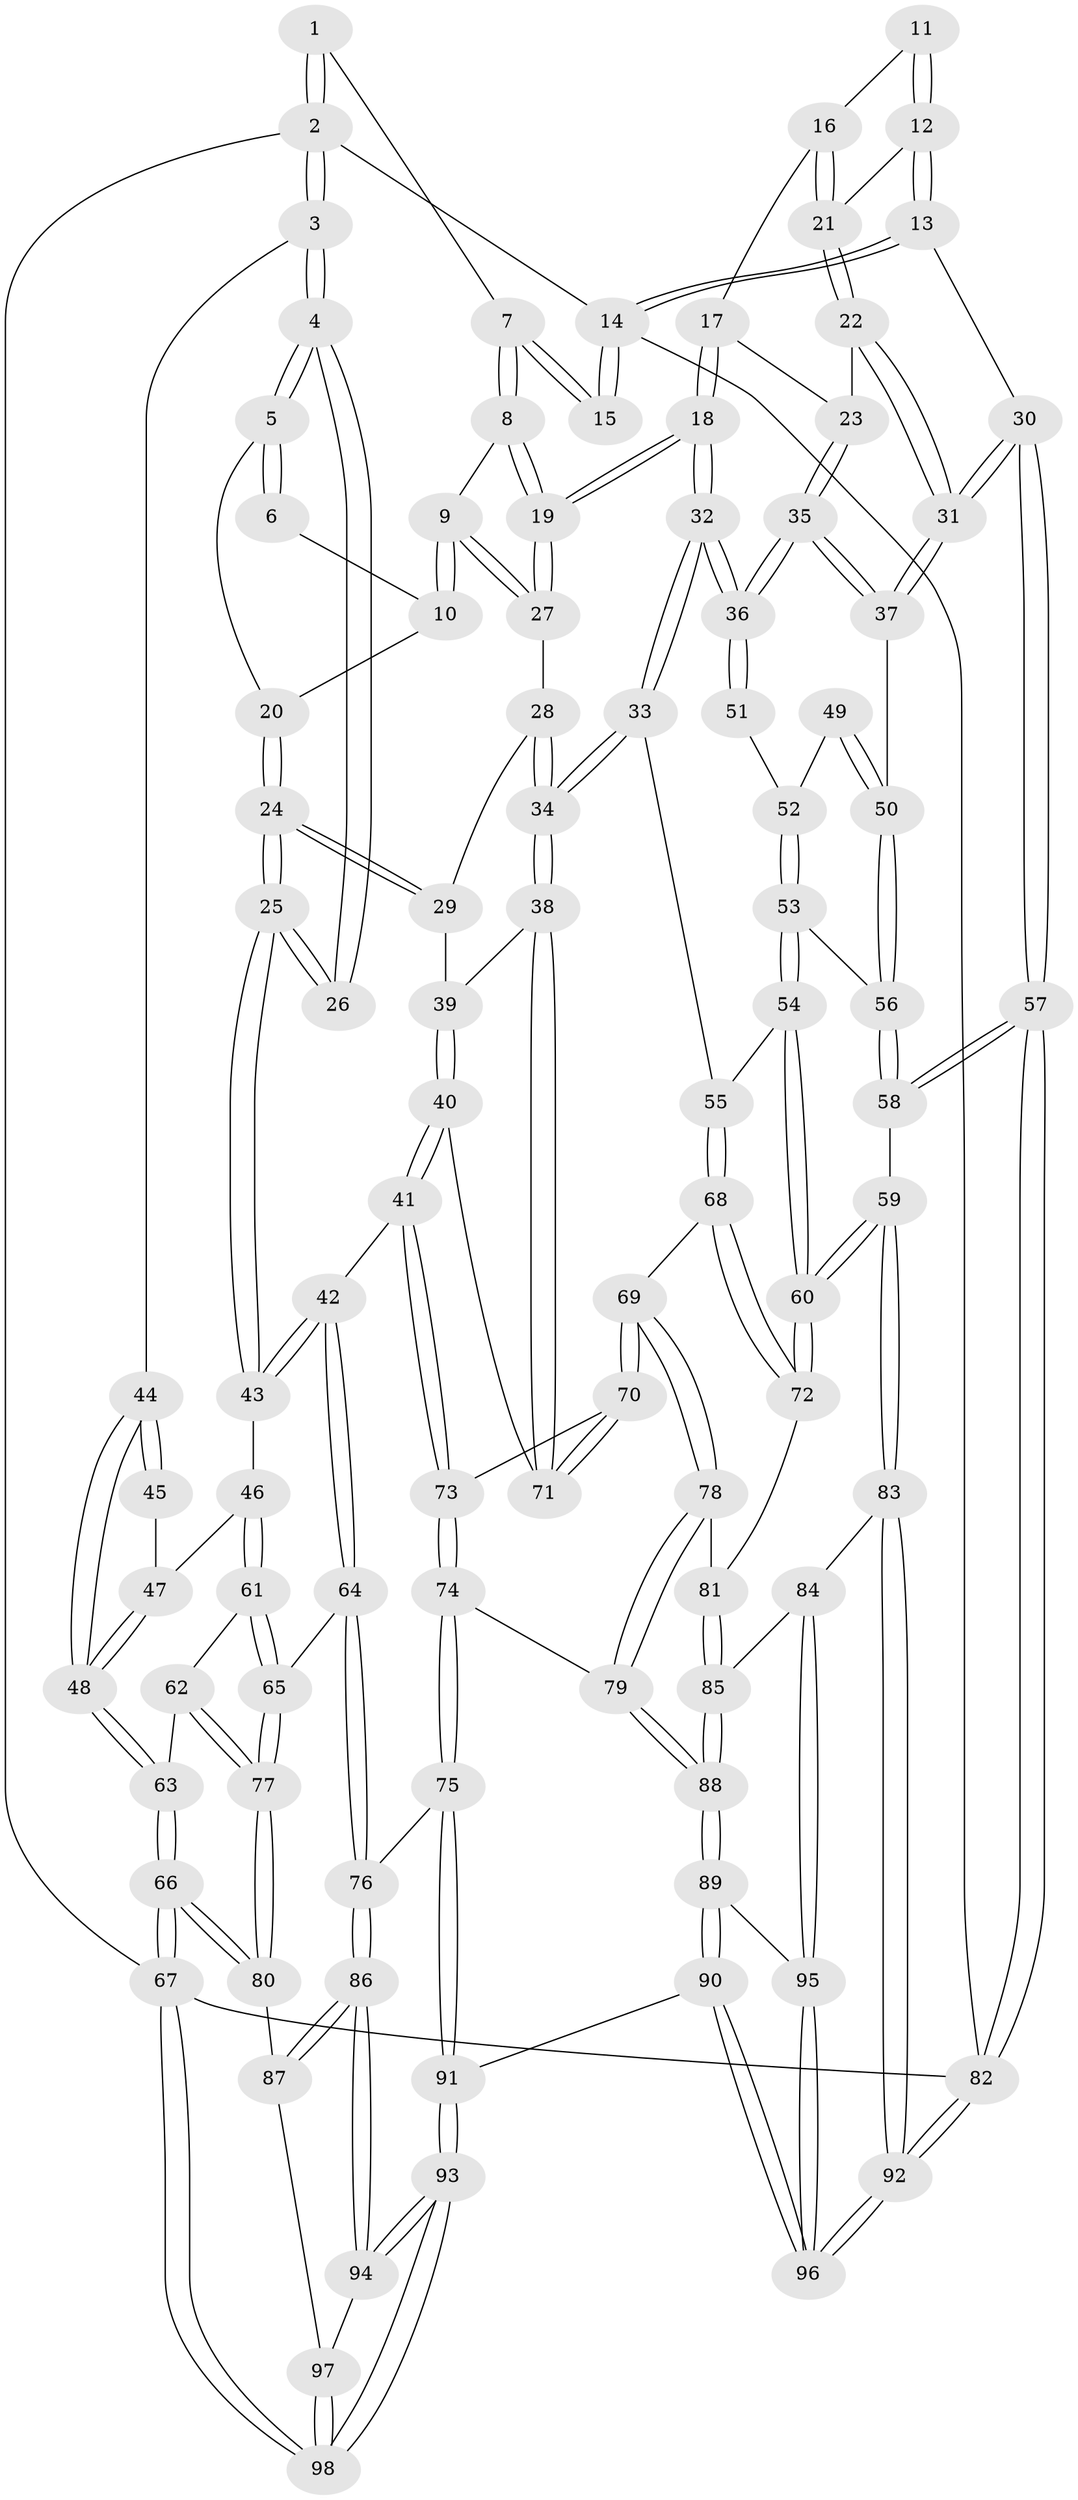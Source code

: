 // Generated by graph-tools (version 1.1) at 2025/16/03/09/25 04:16:51]
// undirected, 98 vertices, 242 edges
graph export_dot {
graph [start="1"]
  node [color=gray90,style=filled];
  1 [pos="+0.1815694076637091+0"];
  2 [pos="+0+0"];
  3 [pos="+0+0.17407658041779336"];
  4 [pos="+0+0.1928817101972421"];
  5 [pos="+0.10974855221085718+0.10891844269958735"];
  6 [pos="+0.18077723485667907+0"];
  7 [pos="+0.5434044647092872+0"];
  8 [pos="+0.5389518235197915+0"];
  9 [pos="+0.36888358904397206+0.13188612447504985"];
  10 [pos="+0.2536384410341809+0.09246693245615"];
  11 [pos="+0.8085055419289907+0"];
  12 [pos="+1+0.13177198497124065"];
  13 [pos="+1+0.14604307054335455"];
  14 [pos="+1+0"];
  15 [pos="+0.7289430963810927+0"];
  16 [pos="+0.810014474018778+0.06829934158029036"];
  17 [pos="+0.7676958655508074+0.12193222458067295"];
  18 [pos="+0.6131448860714208+0.23806108135741968"];
  19 [pos="+0.6035832459233986+0.21263129108335932"];
  20 [pos="+0.2104223284692558+0.17290730151454295"];
  21 [pos="+0.8805385435508253+0.19387717866039703"];
  22 [pos="+0.861603239798795+0.25420831569165414"];
  23 [pos="+0.7787466890445408+0.28390417033648563"];
  24 [pos="+0.22765593064976247+0.28673149071200166"];
  25 [pos="+0.19349317238900482+0.3130159993491138"];
  26 [pos="+0.12851107738586046+0.28436347523224725"];
  27 [pos="+0.369231193447033+0.15637350247124807"];
  28 [pos="+0.36018886723926374+0.20024878570347346"];
  29 [pos="+0.2742095230174701+0.27506523286943346"];
  30 [pos="+1+0.4561328279524061"];
  31 [pos="+0.9917185476425835+0.3808457281467993"];
  32 [pos="+0.6190500861083769+0.34532005294694235"];
  33 [pos="+0.6161677360809631+0.34927646911939764"];
  34 [pos="+0.5687896128617297+0.3706054156072281"];
  35 [pos="+0.719076280727066+0.3179666422964973"];
  36 [pos="+0.6725326190749368+0.33592993045885045"];
  37 [pos="+0.9013845927458258+0.39814361604496923"];
  38 [pos="+0.5453763780178971+0.3928397982929761"];
  39 [pos="+0.28037590899464837+0.28052785090254734"];
  40 [pos="+0.42790927628953385+0.46886061374968696"];
  41 [pos="+0.36534577999574935+0.5236236335267037"];
  42 [pos="+0.257877108844929+0.5312226136578954"];
  43 [pos="+0.19249786697183607+0.41645546500439284"];
  44 [pos="+0+0.1903387716461815"];
  45 [pos="+0.05196159398765142+0.367700368794435"];
  46 [pos="+0.09218364738981366+0.440242248032075"];
  47 [pos="+0.04693599496471326+0.38286103818211986"];
  48 [pos="+0+0.4343232021528012"];
  49 [pos="+0.8574357849470957+0.41690701047603973"];
  50 [pos="+0.8662290471145982+0.41677329994961326"];
  51 [pos="+0.7663574559303825+0.3896976434369451"];
  52 [pos="+0.816887007210644+0.4421109525900496"];
  53 [pos="+0.8191239240123546+0.4706903923978302"];
  54 [pos="+0.7648078551230754+0.49717464047322096"];
  55 [pos="+0.623794021058437+0.36130351584494796"];
  56 [pos="+0.8425877976735021+0.47387881039765034"];
  57 [pos="+1+0.6157609756631963"];
  58 [pos="+1+0.6574470260293205"];
  59 [pos="+0.884134366813319+0.7112152265927103"];
  60 [pos="+0.8207762195277251+0.6751313718989607"];
  61 [pos="+0.02310720947557154+0.4821811369251371"];
  62 [pos="+0+0.47100298192738155"];
  63 [pos="+0+0.4627260382530037"];
  64 [pos="+0.17244255092396482+0.6531520007788907"];
  65 [pos="+0.1632135096163588+0.6562867479714493"];
  66 [pos="+0+0.9021937302512504"];
  67 [pos="+0+1"];
  68 [pos="+0.695948729596395+0.6440405972826266"];
  69 [pos="+0.5862173029199157+0.6447134165128484"];
  70 [pos="+0.5653393085056421+0.5839009684227415"];
  71 [pos="+0.521897324127873+0.420394467362343"];
  72 [pos="+0.7263940439779095+0.6578173439277931"];
  73 [pos="+0.4090345183608171+0.6126264376342265"];
  74 [pos="+0.46492040955545055+0.7426374558703007"];
  75 [pos="+0.41001707378520874+0.7909256630771175"];
  76 [pos="+0.3259699526976268+0.79386795623845"];
  77 [pos="+0.1555560598455116+0.6615909871751072"];
  78 [pos="+0.5032598842449797+0.7243604867755755"];
  79 [pos="+0.47544366018711265+0.7419585374724066"];
  80 [pos="+0.03319797604116992+0.7755105835120206"];
  81 [pos="+0.6414103657597972+0.7606408048470249"];
  82 [pos="+1+1"];
  83 [pos="+0.8718642985938848+0.7405189286435002"];
  84 [pos="+0.8370872734261814+0.7785838230623792"];
  85 [pos="+0.6558378353386319+0.8459248389923403"];
  86 [pos="+0.2652420012832268+0.8789059041073749"];
  87 [pos="+0.11087554835292879+0.833203074090055"];
  88 [pos="+0.6195751917626539+0.8792319572099487"];
  89 [pos="+0.6162023082979945+0.9278684180628118"];
  90 [pos="+0.5498357174138573+1"];
  91 [pos="+0.48543095240592665+1"];
  92 [pos="+1+1"];
  93 [pos="+0.31333983386178565+1"];
  94 [pos="+0.2594911450260654+0.9383238455392805"];
  95 [pos="+0.7931607669488967+0.9077853417255283"];
  96 [pos="+0.78740512024135+1"];
  97 [pos="+0.15414408874375413+0.9218447639613557"];
  98 [pos="+0+1"];
  1 -- 2;
  1 -- 2;
  1 -- 7;
  2 -- 3;
  2 -- 3;
  2 -- 14;
  2 -- 67;
  3 -- 4;
  3 -- 4;
  3 -- 44;
  4 -- 5;
  4 -- 5;
  4 -- 26;
  4 -- 26;
  5 -- 6;
  5 -- 6;
  5 -- 20;
  6 -- 10;
  7 -- 8;
  7 -- 8;
  7 -- 15;
  7 -- 15;
  8 -- 9;
  8 -- 19;
  8 -- 19;
  9 -- 10;
  9 -- 10;
  9 -- 27;
  9 -- 27;
  10 -- 20;
  11 -- 12;
  11 -- 12;
  11 -- 16;
  12 -- 13;
  12 -- 13;
  12 -- 21;
  13 -- 14;
  13 -- 14;
  13 -- 30;
  14 -- 15;
  14 -- 15;
  14 -- 82;
  16 -- 17;
  16 -- 21;
  16 -- 21;
  17 -- 18;
  17 -- 18;
  17 -- 23;
  18 -- 19;
  18 -- 19;
  18 -- 32;
  18 -- 32;
  19 -- 27;
  19 -- 27;
  20 -- 24;
  20 -- 24;
  21 -- 22;
  21 -- 22;
  22 -- 23;
  22 -- 31;
  22 -- 31;
  23 -- 35;
  23 -- 35;
  24 -- 25;
  24 -- 25;
  24 -- 29;
  24 -- 29;
  25 -- 26;
  25 -- 26;
  25 -- 43;
  25 -- 43;
  27 -- 28;
  28 -- 29;
  28 -- 34;
  28 -- 34;
  29 -- 39;
  30 -- 31;
  30 -- 31;
  30 -- 57;
  30 -- 57;
  31 -- 37;
  31 -- 37;
  32 -- 33;
  32 -- 33;
  32 -- 36;
  32 -- 36;
  33 -- 34;
  33 -- 34;
  33 -- 55;
  34 -- 38;
  34 -- 38;
  35 -- 36;
  35 -- 36;
  35 -- 37;
  35 -- 37;
  36 -- 51;
  36 -- 51;
  37 -- 50;
  38 -- 39;
  38 -- 71;
  38 -- 71;
  39 -- 40;
  39 -- 40;
  40 -- 41;
  40 -- 41;
  40 -- 71;
  41 -- 42;
  41 -- 73;
  41 -- 73;
  42 -- 43;
  42 -- 43;
  42 -- 64;
  42 -- 64;
  43 -- 46;
  44 -- 45;
  44 -- 45;
  44 -- 48;
  44 -- 48;
  45 -- 47;
  46 -- 47;
  46 -- 61;
  46 -- 61;
  47 -- 48;
  47 -- 48;
  48 -- 63;
  48 -- 63;
  49 -- 50;
  49 -- 50;
  49 -- 52;
  50 -- 56;
  50 -- 56;
  51 -- 52;
  52 -- 53;
  52 -- 53;
  53 -- 54;
  53 -- 54;
  53 -- 56;
  54 -- 55;
  54 -- 60;
  54 -- 60;
  55 -- 68;
  55 -- 68;
  56 -- 58;
  56 -- 58;
  57 -- 58;
  57 -- 58;
  57 -- 82;
  57 -- 82;
  58 -- 59;
  59 -- 60;
  59 -- 60;
  59 -- 83;
  59 -- 83;
  60 -- 72;
  60 -- 72;
  61 -- 62;
  61 -- 65;
  61 -- 65;
  62 -- 63;
  62 -- 77;
  62 -- 77;
  63 -- 66;
  63 -- 66;
  64 -- 65;
  64 -- 76;
  64 -- 76;
  65 -- 77;
  65 -- 77;
  66 -- 67;
  66 -- 67;
  66 -- 80;
  66 -- 80;
  67 -- 98;
  67 -- 98;
  67 -- 82;
  68 -- 69;
  68 -- 72;
  68 -- 72;
  69 -- 70;
  69 -- 70;
  69 -- 78;
  69 -- 78;
  70 -- 71;
  70 -- 71;
  70 -- 73;
  72 -- 81;
  73 -- 74;
  73 -- 74;
  74 -- 75;
  74 -- 75;
  74 -- 79;
  75 -- 76;
  75 -- 91;
  75 -- 91;
  76 -- 86;
  76 -- 86;
  77 -- 80;
  77 -- 80;
  78 -- 79;
  78 -- 79;
  78 -- 81;
  79 -- 88;
  79 -- 88;
  80 -- 87;
  81 -- 85;
  81 -- 85;
  82 -- 92;
  82 -- 92;
  83 -- 84;
  83 -- 92;
  83 -- 92;
  84 -- 85;
  84 -- 95;
  84 -- 95;
  85 -- 88;
  85 -- 88;
  86 -- 87;
  86 -- 87;
  86 -- 94;
  86 -- 94;
  87 -- 97;
  88 -- 89;
  88 -- 89;
  89 -- 90;
  89 -- 90;
  89 -- 95;
  90 -- 91;
  90 -- 96;
  90 -- 96;
  91 -- 93;
  91 -- 93;
  92 -- 96;
  92 -- 96;
  93 -- 94;
  93 -- 94;
  93 -- 98;
  93 -- 98;
  94 -- 97;
  95 -- 96;
  95 -- 96;
  97 -- 98;
  97 -- 98;
}
